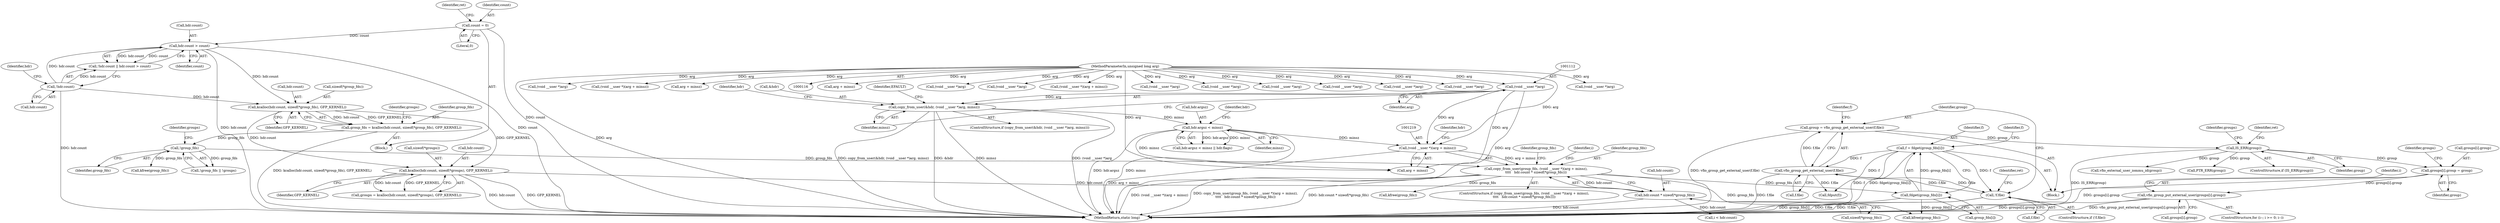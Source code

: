 digraph "0_linux_05692d7005a364add85c6e25a6c4447ce08f913a@array" {
"1001286" [label="(Call,groups[i].group = group)"];
"1001278" [label="(Call,IS_ERR(group))"];
"1001269" [label="(Call,group = vfio_group_get_external_user(f.file))"];
"1001271" [label="(Call,vfio_group_get_external_user(f.file))"];
"1001252" [label="(Call,f = fdget(group_fds[i]))"];
"1001254" [label="(Call,fdget(group_fds[i]))"];
"1001216" [label="(Call,copy_from_user(group_fds, (void __user *)(arg + minsz),\n\t\t\t\t   hdr.count * sizeof(*group_fds)))"];
"1001203" [label="(Call,!group_fds)"];
"1001181" [label="(Call,group_fds = kcalloc(hdr.count, sizeof(*group_fds), GFP_KERNEL))"];
"1001183" [label="(Call,kcalloc(hdr.count, sizeof(*group_fds), GFP_KERNEL))"];
"1001169" [label="(Call,!hdr.count)"];
"1001173" [label="(Call,hdr.count > count)"];
"1001100" [label="(Call,count = 0)"];
"1001218" [label="(Call,(void __user *)(arg + minsz))"];
"1001111" [label="(Call,(void __user *)arg)"];
"1000119" [label="(MethodParameterIn,unsigned long arg)"];
"1001120" [label="(Call,hdr.argsz < minsz)"];
"1001108" [label="(Call,copy_from_user(&hdr, (void __user *)arg, minsz))"];
"1001223" [label="(Call,hdr.count * sizeof(*group_fds))"];
"1001193" [label="(Call,kcalloc(hdr.count, sizeof(*groups), GFP_KERNEL))"];
"1001259" [label="(Call,!f.file)"];
"1001356" [label="(Call,vfio_group_put_external_user(groups[i].group))"];
"1001258" [label="(ControlStructure,if (!f.file))"];
"1001225" [label="(Identifier,hdr)"];
"1001217" [label="(Identifier,group_fds)"];
"1001109" [label="(Call,&hdr)"];
"1001286" [label="(Call,groups[i].group = group)"];
"1001204" [label="(Identifier,group_fds)"];
"1001190" [label="(Identifier,GFP_KERNEL)"];
"1001355" [label="(Identifier,i)"];
"1000823" [label="(Call,arg + minsz)"];
"1000212" [label="(Call,(void __user *)arg)"];
"1001271" [label="(Call,vfio_group_get_external_user(f.file))"];
"1001203" [label="(Call,!group_fds)"];
"1001265" [label="(Identifier,ret)"];
"1000714" [label="(Call,(void __user *)arg)"];
"1001113" [label="(Identifier,arg)"];
"1001220" [label="(Call,arg + minsz)"];
"1001193" [label="(Call,kcalloc(hdr.count, sizeof(*groups), GFP_KERNEL))"];
"1001279" [label="(Identifier,group)"];
"1001259" [label="(Call,!f.file)"];
"1001292" [label="(Identifier,group)"];
"1001253" [label="(Identifier,f)"];
"1001182" [label="(Identifier,group_fds)"];
"1001175" [label="(Identifier,hdr)"];
"1001111" [label="(Call,(void __user *)arg)"];
"1001105" [label="(Identifier,ret)"];
"1001348" [label="(ControlStructure,for (i--; i >= 0; i--))"];
"1001223" [label="(Call,hdr.count * sizeof(*group_fds))"];
"1001260" [label="(Call,f.file)"];
"1001369" [label="(MethodReturn,static long)"];
"1001108" [label="(Call,copy_from_user(&hdr, (void __user *)arg, minsz))"];
"1001063" [label="(Call,(void __user *)(arg + minsz))"];
"1001275" [label="(Call,fdput(f))"];
"1001173" [label="(Call,hdr.count > count)"];
"1001283" [label="(Call,PTR_ERR(group))"];
"1001215" [label="(ControlStructure,if (copy_from_user(group_fds, (void __user *)(arg + minsz),\n\t\t\t\t   hdr.count * sizeof(*group_fds))))"];
"1001249" [label="(Block,)"];
"1001197" [label="(Call,sizeof(*groups))"];
"1001254" [label="(Call,fdget(group_fds[i]))"];
"1001218" [label="(Call,(void __user *)(arg + minsz))"];
"1001187" [label="(Call,sizeof(*group_fds))"];
"1001269" [label="(Call,group = vfio_group_get_external_user(f.file))"];
"1001242" [label="(Call,i < hdr.count)"];
"1001356" [label="(Call,vfio_group_put_external_user(groups[i].group))"];
"1001169" [label="(Call,!hdr.count)"];
"1001192" [label="(Identifier,groups)"];
"1001114" [label="(Identifier,minsz)"];
"1001282" [label="(Identifier,ret)"];
"1001224" [label="(Call,hdr.count)"];
"1001357" [label="(Call,groups[i].group)"];
"1001200" [label="(Identifier,GFP_KERNEL)"];
"1001120" [label="(Call,hdr.argsz < minsz)"];
"1000557" [label="(Call,(void __user *)arg)"];
"1001191" [label="(Call,groups = kcalloc(hdr.count, sizeof(*groups), GFP_KERNEL))"];
"1001177" [label="(Identifier,count)"];
"1001126" [label="(Identifier,hdr)"];
"1000911" [label="(Call,(void __user *)arg)"];
"1001168" [label="(Call,!hdr.count || hdr.count > count)"];
"1001101" [label="(Identifier,count)"];
"1001117" [label="(Identifier,EFAULT)"];
"1001100" [label="(Call,count = 0)"];
"1001270" [label="(Identifier,group)"];
"1000686" [label="(Call,(void __user *)arg)"];
"1001255" [label="(Call,group_fds[i])"];
"1001119" [label="(Call,hdr.argsz < minsz || hdr.flags)"];
"1001170" [label="(Call,hdr.count)"];
"1000136" [label="(Call,(void __user *)arg)"];
"1001216" [label="(Call,copy_from_user(group_fds, (void __user *)(arg + minsz),\n\t\t\t\t   hdr.count * sizeof(*group_fds)))"];
"1001089" [label="(Block,)"];
"1001232" [label="(Identifier,group_fds)"];
"1000119" [label="(MethodParameterIn,unsigned long arg)"];
"1001287" [label="(Call,groups[i].group)"];
"1001121" [label="(Call,hdr.argsz)"];
"1001184" [label="(Call,hdr.count)"];
"1001174" [label="(Call,hdr.count)"];
"1001252" [label="(Call,f = fdget(group_fds[i]))"];
"1001272" [label="(Call,f.file)"];
"1001102" [label="(Literal,0)"];
"1001124" [label="(Identifier,minsz)"];
"1001181" [label="(Call,group_fds = kcalloc(hdr.count, sizeof(*group_fds), GFP_KERNEL))"];
"1001289" [label="(Identifier,groups)"];
"1001194" [label="(Call,hdr.count)"];
"1001276" [label="(Identifier,f)"];
"1000183" [label="(Call,(void __user *)arg)"];
"1000589" [label="(Call,(void __user *)arg)"];
"1001183" [label="(Call,kcalloc(hdr.count, sizeof(*group_fds), GFP_KERNEL))"];
"1001206" [label="(Identifier,groups)"];
"1001047" [label="(Call,(void __user *)arg)"];
"1001107" [label="(ControlStructure,if (copy_from_user(&hdr, (void __user *)arg, minsz)))"];
"1000609" [label="(Call,(void __user *)arg)"];
"1001240" [label="(Identifier,i)"];
"1001301" [label="(Call,kfree(group_fds))"];
"1001122" [label="(Identifier,hdr)"];
"1001277" [label="(ControlStructure,if (IS_ERR(group)))"];
"1001227" [label="(Call,sizeof(*group_fds))"];
"1001208" [label="(Call,kfree(group_fds))"];
"1001299" [label="(Call,vfio_external_user_iommu_id(group))"];
"1001296" [label="(Identifier,groups)"];
"1001261" [label="(Identifier,f)"];
"1001231" [label="(Call,kfree(group_fds))"];
"1001278" [label="(Call,IS_ERR(group))"];
"1001202" [label="(Call,!group_fds || !groups)"];
"1000821" [label="(Call,(void __user *)(arg + minsz))"];
"1001065" [label="(Call,arg + minsz)"];
"1001286" -> "1001249"  [label="AST: "];
"1001286" -> "1001292"  [label="CFG: "];
"1001287" -> "1001286"  [label="AST: "];
"1001292" -> "1001286"  [label="AST: "];
"1001296" -> "1001286"  [label="CFG: "];
"1001286" -> "1001369"  [label="DDG: groups[i].group"];
"1001278" -> "1001286"  [label="DDG: group"];
"1001286" -> "1001356"  [label="DDG: groups[i].group"];
"1001278" -> "1001277"  [label="AST: "];
"1001278" -> "1001279"  [label="CFG: "];
"1001279" -> "1001278"  [label="AST: "];
"1001282" -> "1001278"  [label="CFG: "];
"1001289" -> "1001278"  [label="CFG: "];
"1001278" -> "1001369"  [label="DDG: IS_ERR(group)"];
"1001269" -> "1001278"  [label="DDG: group"];
"1001278" -> "1001283"  [label="DDG: group"];
"1001278" -> "1001299"  [label="DDG: group"];
"1001269" -> "1001249"  [label="AST: "];
"1001269" -> "1001271"  [label="CFG: "];
"1001270" -> "1001269"  [label="AST: "];
"1001271" -> "1001269"  [label="AST: "];
"1001276" -> "1001269"  [label="CFG: "];
"1001269" -> "1001369"  [label="DDG: vfio_group_get_external_user(f.file)"];
"1001271" -> "1001269"  [label="DDG: f.file"];
"1001271" -> "1001272"  [label="CFG: "];
"1001272" -> "1001271"  [label="AST: "];
"1001271" -> "1001369"  [label="DDG: f.file"];
"1001271" -> "1001259"  [label="DDG: f.file"];
"1001252" -> "1001271"  [label="DDG: f"];
"1001259" -> "1001271"  [label="DDG: f.file"];
"1001271" -> "1001275"  [label="DDG: f.file"];
"1001252" -> "1001249"  [label="AST: "];
"1001252" -> "1001254"  [label="CFG: "];
"1001253" -> "1001252"  [label="AST: "];
"1001254" -> "1001252"  [label="AST: "];
"1001261" -> "1001252"  [label="CFG: "];
"1001252" -> "1001369"  [label="DDG: f"];
"1001252" -> "1001369"  [label="DDG: fdget(group_fds[i])"];
"1001254" -> "1001252"  [label="DDG: group_fds[i]"];
"1001252" -> "1001259"  [label="DDG: f"];
"1001252" -> "1001275"  [label="DDG: f"];
"1001254" -> "1001255"  [label="CFG: "];
"1001255" -> "1001254"  [label="AST: "];
"1001254" -> "1001369"  [label="DDG: group_fds[i]"];
"1001216" -> "1001254"  [label="DDG: group_fds"];
"1001254" -> "1001301"  [label="DDG: group_fds[i]"];
"1001216" -> "1001215"  [label="AST: "];
"1001216" -> "1001223"  [label="CFG: "];
"1001217" -> "1001216"  [label="AST: "];
"1001218" -> "1001216"  [label="AST: "];
"1001223" -> "1001216"  [label="AST: "];
"1001232" -> "1001216"  [label="CFG: "];
"1001240" -> "1001216"  [label="CFG: "];
"1001216" -> "1001369"  [label="DDG: hdr.count * sizeof(*group_fds)"];
"1001216" -> "1001369"  [label="DDG: (void __user *)(arg + minsz)"];
"1001216" -> "1001369"  [label="DDG: copy_from_user(group_fds, (void __user *)(arg + minsz),\n\t\t\t\t   hdr.count * sizeof(*group_fds))"];
"1001203" -> "1001216"  [label="DDG: group_fds"];
"1001218" -> "1001216"  [label="DDG: arg + minsz"];
"1001223" -> "1001216"  [label="DDG: hdr.count"];
"1001216" -> "1001231"  [label="DDG: group_fds"];
"1001216" -> "1001301"  [label="DDG: group_fds"];
"1001203" -> "1001202"  [label="AST: "];
"1001203" -> "1001204"  [label="CFG: "];
"1001204" -> "1001203"  [label="AST: "];
"1001206" -> "1001203"  [label="CFG: "];
"1001202" -> "1001203"  [label="CFG: "];
"1001203" -> "1001202"  [label="DDG: group_fds"];
"1001181" -> "1001203"  [label="DDG: group_fds"];
"1001203" -> "1001208"  [label="DDG: group_fds"];
"1001181" -> "1001089"  [label="AST: "];
"1001181" -> "1001183"  [label="CFG: "];
"1001182" -> "1001181"  [label="AST: "];
"1001183" -> "1001181"  [label="AST: "];
"1001192" -> "1001181"  [label="CFG: "];
"1001181" -> "1001369"  [label="DDG: kcalloc(hdr.count, sizeof(*group_fds), GFP_KERNEL)"];
"1001183" -> "1001181"  [label="DDG: hdr.count"];
"1001183" -> "1001181"  [label="DDG: GFP_KERNEL"];
"1001183" -> "1001190"  [label="CFG: "];
"1001184" -> "1001183"  [label="AST: "];
"1001187" -> "1001183"  [label="AST: "];
"1001190" -> "1001183"  [label="AST: "];
"1001169" -> "1001183"  [label="DDG: hdr.count"];
"1001173" -> "1001183"  [label="DDG: hdr.count"];
"1001183" -> "1001193"  [label="DDG: hdr.count"];
"1001183" -> "1001193"  [label="DDG: GFP_KERNEL"];
"1001169" -> "1001168"  [label="AST: "];
"1001169" -> "1001170"  [label="CFG: "];
"1001170" -> "1001169"  [label="AST: "];
"1001175" -> "1001169"  [label="CFG: "];
"1001168" -> "1001169"  [label="CFG: "];
"1001169" -> "1001369"  [label="DDG: hdr.count"];
"1001169" -> "1001168"  [label="DDG: hdr.count"];
"1001169" -> "1001173"  [label="DDG: hdr.count"];
"1001173" -> "1001168"  [label="AST: "];
"1001173" -> "1001177"  [label="CFG: "];
"1001174" -> "1001173"  [label="AST: "];
"1001177" -> "1001173"  [label="AST: "];
"1001168" -> "1001173"  [label="CFG: "];
"1001173" -> "1001369"  [label="DDG: count"];
"1001173" -> "1001369"  [label="DDG: hdr.count"];
"1001173" -> "1001168"  [label="DDG: hdr.count"];
"1001173" -> "1001168"  [label="DDG: count"];
"1001100" -> "1001173"  [label="DDG: count"];
"1001100" -> "1001089"  [label="AST: "];
"1001100" -> "1001102"  [label="CFG: "];
"1001101" -> "1001100"  [label="AST: "];
"1001102" -> "1001100"  [label="AST: "];
"1001105" -> "1001100"  [label="CFG: "];
"1001100" -> "1001369"  [label="DDG: count"];
"1001218" -> "1001220"  [label="CFG: "];
"1001219" -> "1001218"  [label="AST: "];
"1001220" -> "1001218"  [label="AST: "];
"1001225" -> "1001218"  [label="CFG: "];
"1001218" -> "1001369"  [label="DDG: arg + minsz"];
"1001111" -> "1001218"  [label="DDG: arg"];
"1000119" -> "1001218"  [label="DDG: arg"];
"1001120" -> "1001218"  [label="DDG: minsz"];
"1001111" -> "1001108"  [label="AST: "];
"1001111" -> "1001113"  [label="CFG: "];
"1001112" -> "1001111"  [label="AST: "];
"1001113" -> "1001111"  [label="AST: "];
"1001114" -> "1001111"  [label="CFG: "];
"1001111" -> "1001369"  [label="DDG: arg"];
"1001111" -> "1001108"  [label="DDG: arg"];
"1000119" -> "1001111"  [label="DDG: arg"];
"1001111" -> "1001220"  [label="DDG: arg"];
"1000119" -> "1000116"  [label="AST: "];
"1000119" -> "1001369"  [label="DDG: arg"];
"1000119" -> "1000136"  [label="DDG: arg"];
"1000119" -> "1000183"  [label="DDG: arg"];
"1000119" -> "1000212"  [label="DDG: arg"];
"1000119" -> "1000557"  [label="DDG: arg"];
"1000119" -> "1000589"  [label="DDG: arg"];
"1000119" -> "1000609"  [label="DDG: arg"];
"1000119" -> "1000686"  [label="DDG: arg"];
"1000119" -> "1000714"  [label="DDG: arg"];
"1000119" -> "1000821"  [label="DDG: arg"];
"1000119" -> "1000823"  [label="DDG: arg"];
"1000119" -> "1000911"  [label="DDG: arg"];
"1000119" -> "1001047"  [label="DDG: arg"];
"1000119" -> "1001063"  [label="DDG: arg"];
"1000119" -> "1001065"  [label="DDG: arg"];
"1000119" -> "1001220"  [label="DDG: arg"];
"1001120" -> "1001119"  [label="AST: "];
"1001120" -> "1001124"  [label="CFG: "];
"1001121" -> "1001120"  [label="AST: "];
"1001124" -> "1001120"  [label="AST: "];
"1001126" -> "1001120"  [label="CFG: "];
"1001119" -> "1001120"  [label="CFG: "];
"1001120" -> "1001369"  [label="DDG: hdr.argsz"];
"1001120" -> "1001369"  [label="DDG: minsz"];
"1001120" -> "1001119"  [label="DDG: hdr.argsz"];
"1001120" -> "1001119"  [label="DDG: minsz"];
"1001108" -> "1001120"  [label="DDG: minsz"];
"1001120" -> "1001220"  [label="DDG: minsz"];
"1001108" -> "1001107"  [label="AST: "];
"1001108" -> "1001114"  [label="CFG: "];
"1001109" -> "1001108"  [label="AST: "];
"1001114" -> "1001108"  [label="AST: "];
"1001117" -> "1001108"  [label="CFG: "];
"1001122" -> "1001108"  [label="CFG: "];
"1001108" -> "1001369"  [label="DDG: minsz"];
"1001108" -> "1001369"  [label="DDG: copy_from_user(&hdr, (void __user *)arg, minsz)"];
"1001108" -> "1001369"  [label="DDG: &hdr"];
"1001108" -> "1001369"  [label="DDG: (void __user *)arg"];
"1001223" -> "1001227"  [label="CFG: "];
"1001224" -> "1001223"  [label="AST: "];
"1001227" -> "1001223"  [label="AST: "];
"1001223" -> "1001369"  [label="DDG: hdr.count"];
"1001193" -> "1001223"  [label="DDG: hdr.count"];
"1001223" -> "1001242"  [label="DDG: hdr.count"];
"1001193" -> "1001191"  [label="AST: "];
"1001193" -> "1001200"  [label="CFG: "];
"1001194" -> "1001193"  [label="AST: "];
"1001197" -> "1001193"  [label="AST: "];
"1001200" -> "1001193"  [label="AST: "];
"1001191" -> "1001193"  [label="CFG: "];
"1001193" -> "1001369"  [label="DDG: GFP_KERNEL"];
"1001193" -> "1001369"  [label="DDG: hdr.count"];
"1001193" -> "1001191"  [label="DDG: hdr.count"];
"1001193" -> "1001191"  [label="DDG: GFP_KERNEL"];
"1001259" -> "1001258"  [label="AST: "];
"1001259" -> "1001260"  [label="CFG: "];
"1001260" -> "1001259"  [label="AST: "];
"1001265" -> "1001259"  [label="CFG: "];
"1001270" -> "1001259"  [label="CFG: "];
"1001259" -> "1001369"  [label="DDG: f.file"];
"1001259" -> "1001369"  [label="DDG: !f.file"];
"1001356" -> "1001348"  [label="AST: "];
"1001356" -> "1001357"  [label="CFG: "];
"1001357" -> "1001356"  [label="AST: "];
"1001355" -> "1001356"  [label="CFG: "];
"1001356" -> "1001369"  [label="DDG: groups[i].group"];
"1001356" -> "1001369"  [label="DDG: vfio_group_put_external_user(groups[i].group)"];
}
